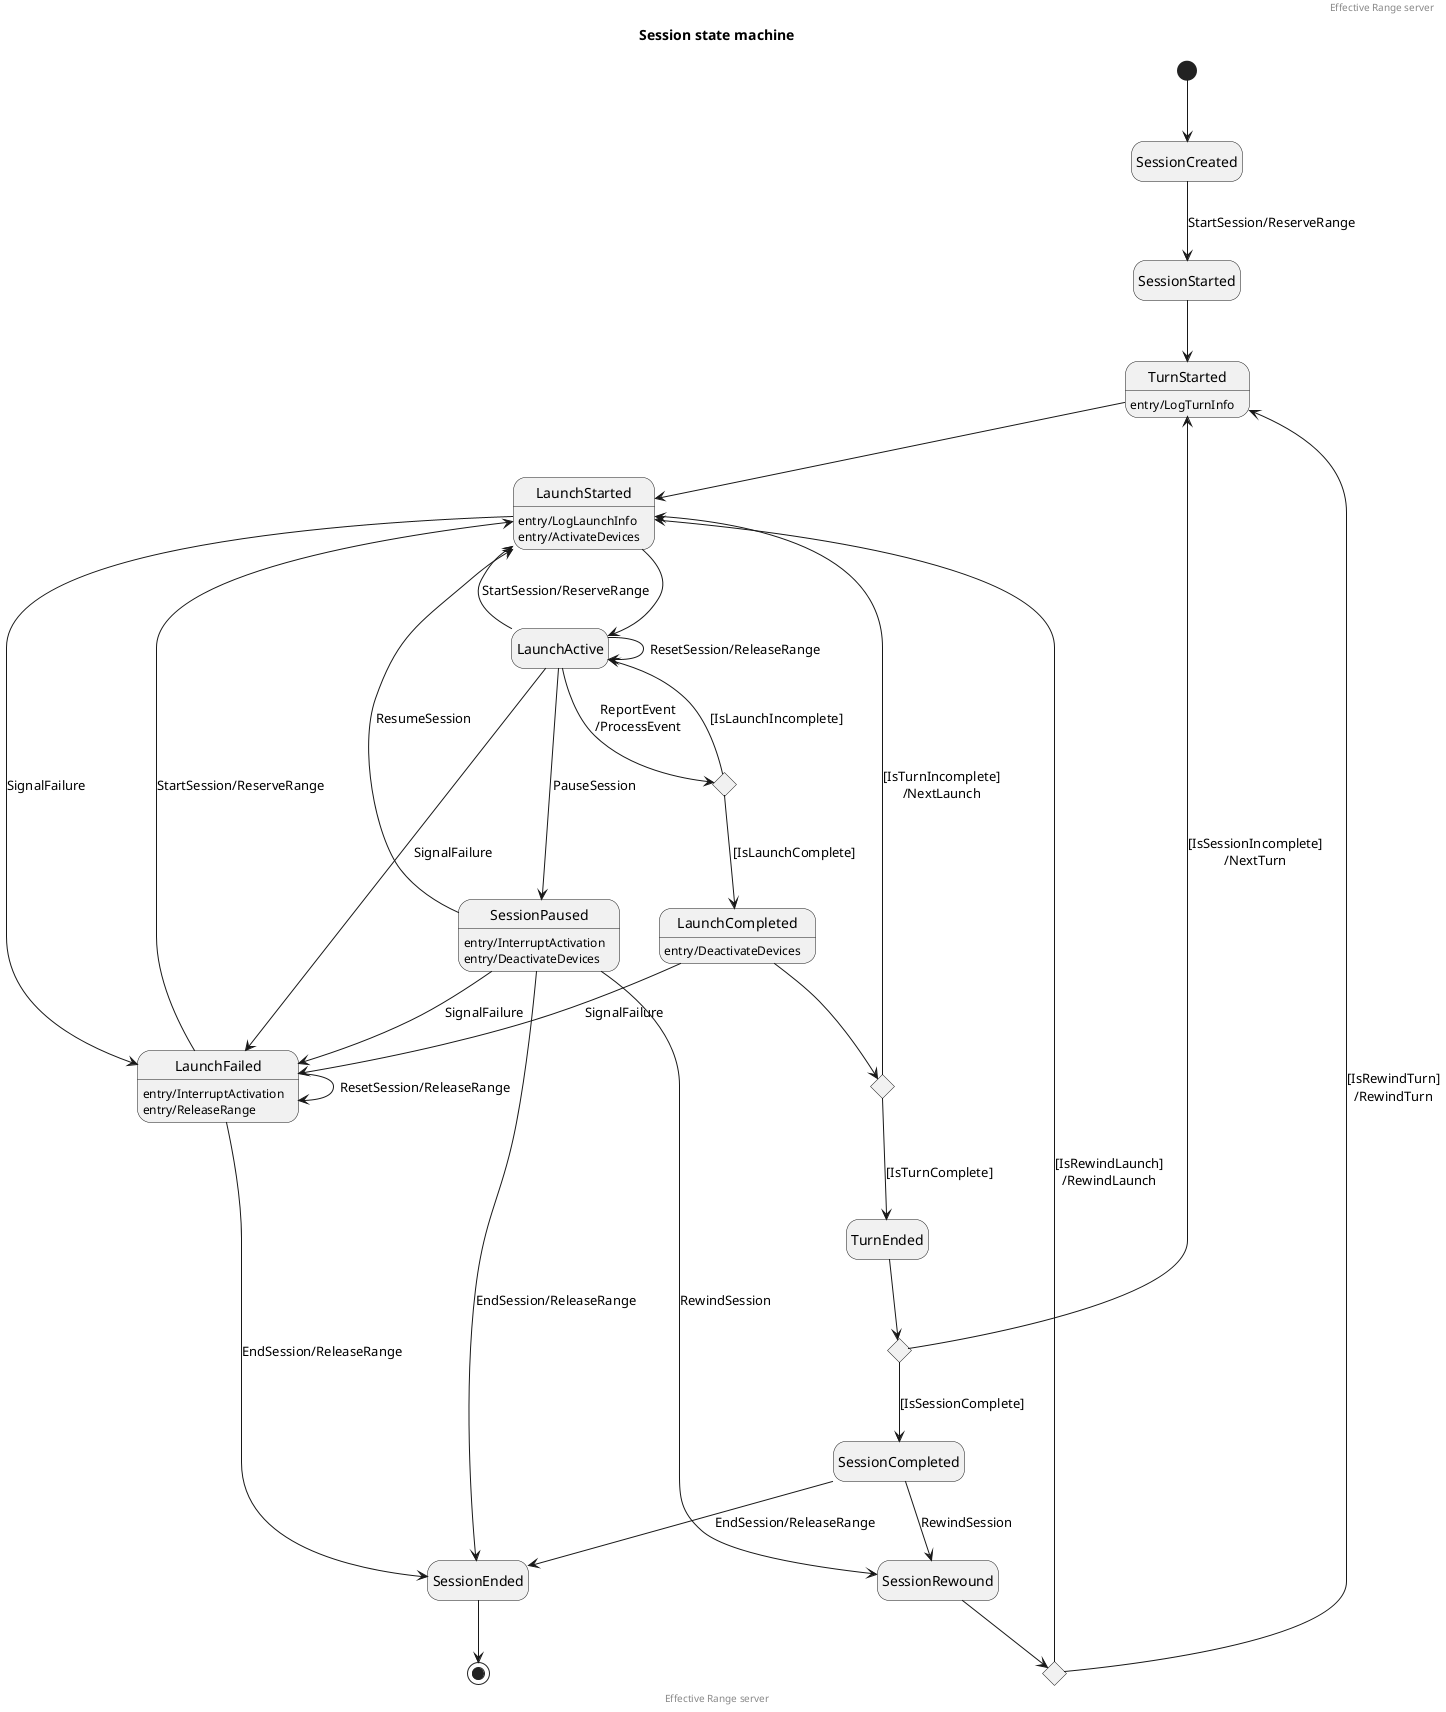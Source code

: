 @startuml
hide empty description

header Effective Range server
title Session state machine

[*] --> SessionCreated
SessionCreated --> SessionStarted : StartSession/ReserveRange
SessionStarted --> TurnStarted
TurnStarted : entry/LogTurnInfo
TurnStarted --> LaunchStarted

LaunchStarted : entry/LogLaunchInfo
LaunchStarted : entry/ActivateDevices
LaunchStarted --> LaunchActive

state LaunchActiveChoice <<choice>>

' Successful launch
LaunchActive --> LaunchActiveChoice : ReportEvent\n/ProcessEvent
LaunchActiveChoice --> LaunchActive : [IsLaunchIncomplete]
LaunchActiveChoice --> LaunchCompleted : [IsLaunchComplete]
LaunchCompleted : entry/DeactivateDevices

state LaunchCompleteChoice <<choice>>

LaunchCompleted --> LaunchCompleteChoice
LaunchCompleteChoice --> LaunchStarted : [IsTurnIncomplete]\n/NextLaunch
LaunchCompleteChoice --> TurnEnded : [IsTurnComplete]

' Failed launch
LaunchStarted --> LaunchFailed : SignalFailure
LaunchActive --> LaunchFailed : SignalFailure
SessionPaused --> LaunchFailed : SignalFailure
LaunchCompleted --> LaunchFailed : SignalFailure
LaunchFailed : entry/InterruptActivation
LaunchFailed : entry/ReleaseRange
LaunchFailed --> LaunchStarted : StartSession/ReserveRange
LaunchFailed --> LaunchFailed : ResetSession/ReleaseRange
LaunchFailed --> SessionEnded : EndSession/ReleaseRange

' Paused session
LaunchActive --> SessionPaused : PauseSession
SessionPaused : entry/InterruptActivation
SessionPaused : entry/DeactivateDevices
SessionPaused --> LaunchStarted : ResumeSession
SessionPaused --> SessionEnded : EndSession/ReleaseRange

' Continue session after server restart
LaunchActive --> LaunchStarted : StartSession/ReserveRange
LaunchActive --> LaunchActive : ResetSession/ReleaseRange

' Rewound session
state SessionRewoundChoice <<choice>>

SessionPaused --> SessionRewound : RewindSession
SessionRewound --> SessionRewoundChoice
SessionRewoundChoice --> LaunchStarted : [IsRewindLaunch]\n/RewindLaunch
SessionRewoundChoice --> TurnStarted : [IsRewindTurn]\n/RewindTurn

state TurnEndedChoice <<choice>>

TurnEnded --> TurnEndedChoice
TurnEndedChoice --> TurnStarted : [IsSessionIncomplete]\n/NextTurn
TurnEndedChoice --> SessionCompleted : [IsSessionComplete]
SessionCompleted --> SessionRewound : RewindSession
SessionCompleted --> SessionEnded : EndSession/ReleaseRange
SessionEnded --> [*]

footer Effective Range server

@enduml
